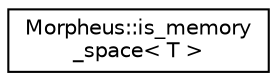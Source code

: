 digraph "Graphical Class Hierarchy"
{
 // LATEX_PDF_SIZE
  edge [fontname="Helvetica",fontsize="10",labelfontname="Helvetica",labelfontsize="10"];
  node [fontname="Helvetica",fontsize="10",shape=record];
  rankdir="LR";
  Node0 [label="Morpheus::is_memory\l_space\< T \>",height=0.2,width=0.4,color="black", fillcolor="white", style="filled",URL="$classMorpheus_1_1is__memory__space.html",tooltip="Checks if the given type T is a valid supported memory space."];
}
